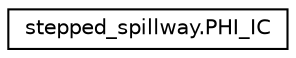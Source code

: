 digraph "Graphical Class Hierarchy"
{
 // LATEX_PDF_SIZE
  edge [fontname="Helvetica",fontsize="10",labelfontname="Helvetica",labelfontsize="10"];
  node [fontname="Helvetica",fontsize="10",shape=record];
  rankdir="LR";
  Node0 [label="stepped_spillway.PHI_IC",height=0.2,width=0.4,color="black", fillcolor="white", style="filled",URL="$d7/dc6/classstepped__spillway_1_1PHI__IC.html",tooltip=" "];
}

